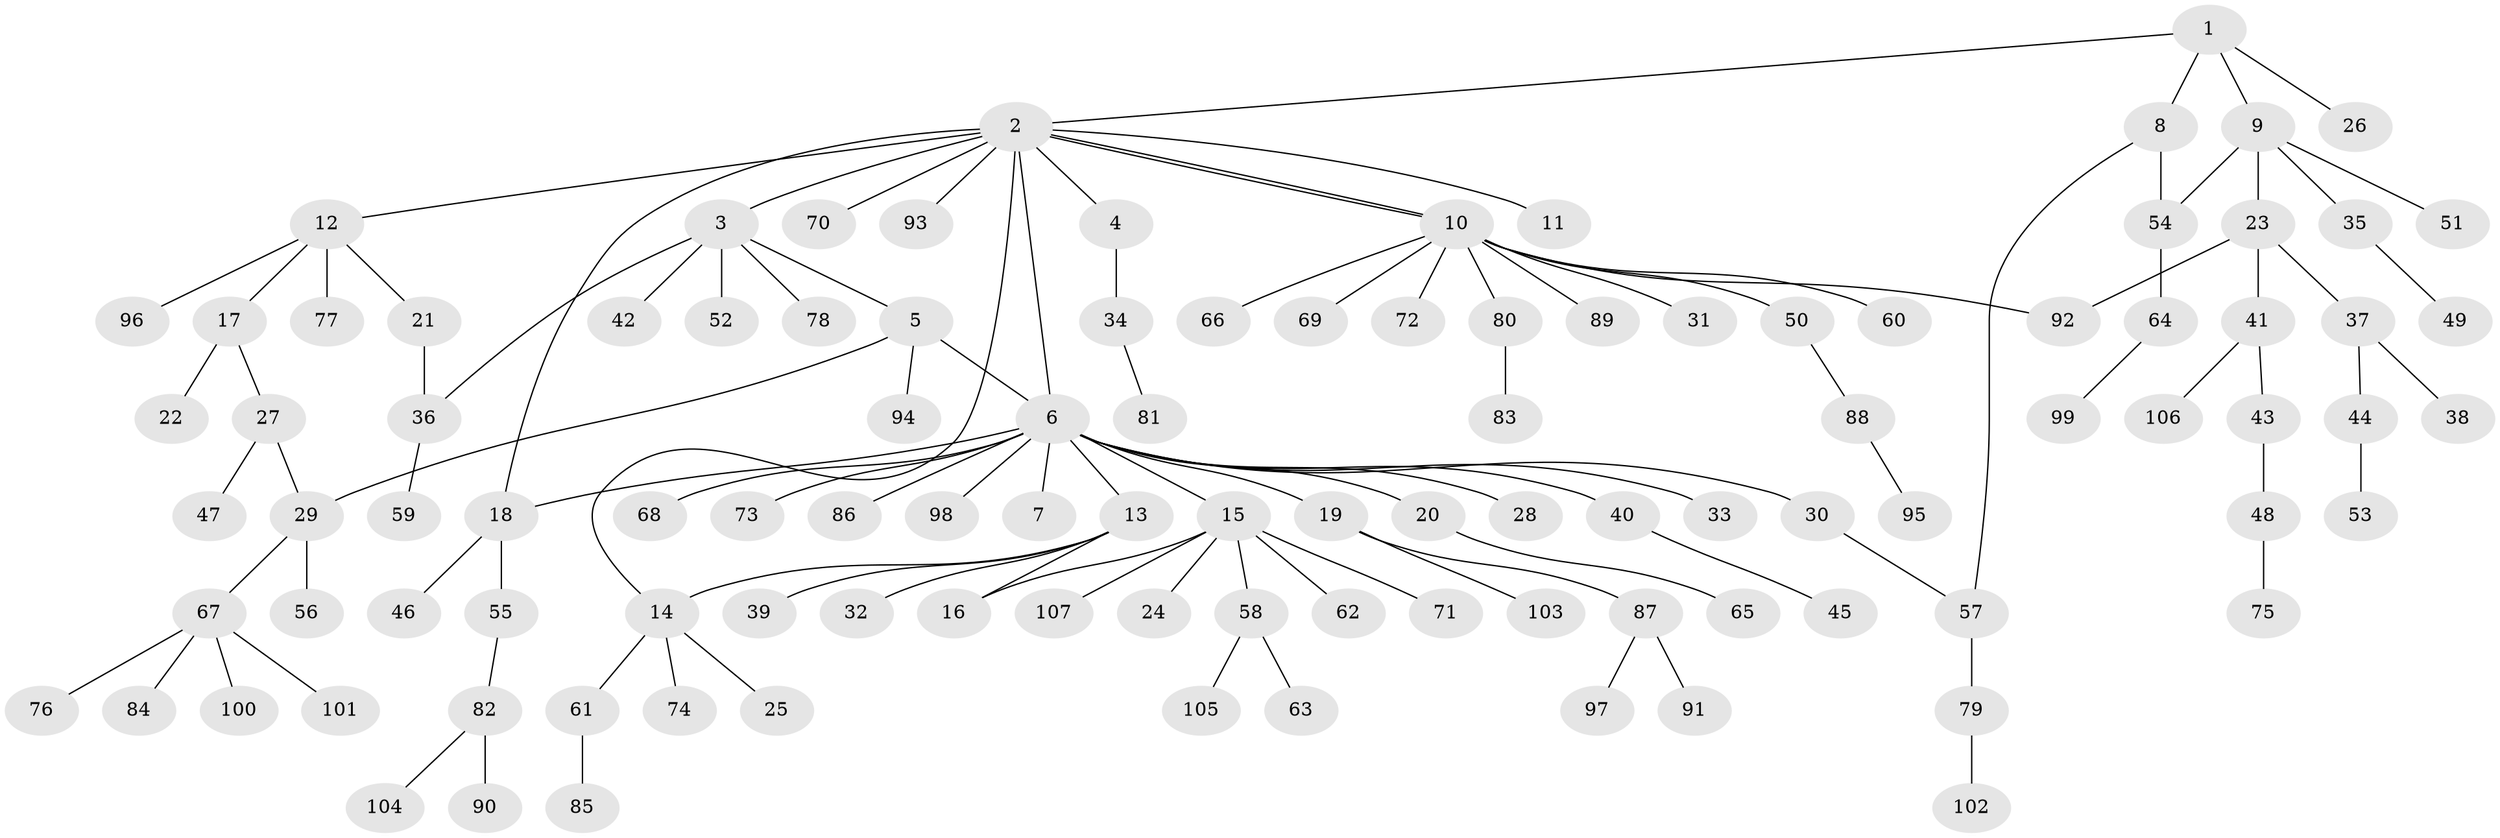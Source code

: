 // Generated by graph-tools (version 1.1) at 2025/01/03/09/25 03:01:46]
// undirected, 107 vertices, 116 edges
graph export_dot {
graph [start="1"]
  node [color=gray90,style=filled];
  1;
  2;
  3;
  4;
  5;
  6;
  7;
  8;
  9;
  10;
  11;
  12;
  13;
  14;
  15;
  16;
  17;
  18;
  19;
  20;
  21;
  22;
  23;
  24;
  25;
  26;
  27;
  28;
  29;
  30;
  31;
  32;
  33;
  34;
  35;
  36;
  37;
  38;
  39;
  40;
  41;
  42;
  43;
  44;
  45;
  46;
  47;
  48;
  49;
  50;
  51;
  52;
  53;
  54;
  55;
  56;
  57;
  58;
  59;
  60;
  61;
  62;
  63;
  64;
  65;
  66;
  67;
  68;
  69;
  70;
  71;
  72;
  73;
  74;
  75;
  76;
  77;
  78;
  79;
  80;
  81;
  82;
  83;
  84;
  85;
  86;
  87;
  88;
  89;
  90;
  91;
  92;
  93;
  94;
  95;
  96;
  97;
  98;
  99;
  100;
  101;
  102;
  103;
  104;
  105;
  106;
  107;
  1 -- 2;
  1 -- 8;
  1 -- 9;
  1 -- 26;
  2 -- 3;
  2 -- 4;
  2 -- 6;
  2 -- 10;
  2 -- 10;
  2 -- 11;
  2 -- 12;
  2 -- 14;
  2 -- 18;
  2 -- 70;
  2 -- 93;
  3 -- 5;
  3 -- 36;
  3 -- 42;
  3 -- 52;
  3 -- 78;
  4 -- 34;
  5 -- 6;
  5 -- 29;
  5 -- 94;
  6 -- 7;
  6 -- 13;
  6 -- 15;
  6 -- 18;
  6 -- 19;
  6 -- 20;
  6 -- 28;
  6 -- 30;
  6 -- 33;
  6 -- 40;
  6 -- 68;
  6 -- 73;
  6 -- 86;
  6 -- 98;
  8 -- 54;
  8 -- 57;
  9 -- 23;
  9 -- 35;
  9 -- 51;
  9 -- 54;
  10 -- 31;
  10 -- 50;
  10 -- 60;
  10 -- 66;
  10 -- 69;
  10 -- 72;
  10 -- 80;
  10 -- 89;
  10 -- 92;
  12 -- 17;
  12 -- 21;
  12 -- 77;
  12 -- 96;
  13 -- 14;
  13 -- 16;
  13 -- 32;
  13 -- 39;
  14 -- 25;
  14 -- 61;
  14 -- 74;
  15 -- 16;
  15 -- 24;
  15 -- 58;
  15 -- 62;
  15 -- 71;
  15 -- 107;
  17 -- 22;
  17 -- 27;
  18 -- 46;
  18 -- 55;
  19 -- 87;
  19 -- 103;
  20 -- 65;
  21 -- 36;
  23 -- 37;
  23 -- 41;
  23 -- 92;
  27 -- 29;
  27 -- 47;
  29 -- 56;
  29 -- 67;
  30 -- 57;
  34 -- 81;
  35 -- 49;
  36 -- 59;
  37 -- 38;
  37 -- 44;
  40 -- 45;
  41 -- 43;
  41 -- 106;
  43 -- 48;
  44 -- 53;
  48 -- 75;
  50 -- 88;
  54 -- 64;
  55 -- 82;
  57 -- 79;
  58 -- 63;
  58 -- 105;
  61 -- 85;
  64 -- 99;
  67 -- 76;
  67 -- 84;
  67 -- 100;
  67 -- 101;
  79 -- 102;
  80 -- 83;
  82 -- 90;
  82 -- 104;
  87 -- 91;
  87 -- 97;
  88 -- 95;
}
